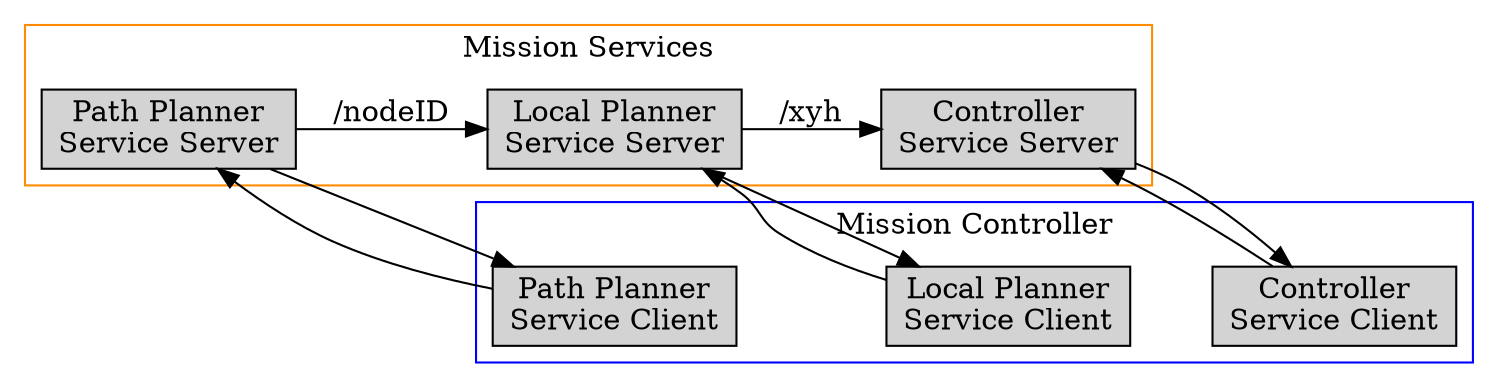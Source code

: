 digraph StateHandlers {
    // Define the nodes (leafs and control nodes)
    rankdir=LR
    // Circular leaf nodes
    node [shape=box, style=filled, fillcolor=lightgray]; // Set the default shape to circle and specify style and fill color for leaf nodes

    // Leaf nodes
    PP_Server [label="Path Planner\nService Server"];
    LP_Server [label="Local Planner\nService Server"];
    Controller [label="Controller\nService Server"]; // You can specify the actual action here

        // Leaf nodes
    PP_Client [label="Path Planner\nService Client"];
    LP_Client [label="Local Planner\nService Client"];
    Controller_Client [label="Controller\nService Client"]; // You can specify the actual action here

    
    subgraph cluster_1 {
        node [style=filled];
        PP_Client LP_Client Controller_Client;
        label = "Mission Controller";
        color=blue;
        PP_Client -> LP_Client -> Controller_Client [rank=same, dir=none, style=invis];
    }
    
    
    
    subgraph cluster_2 {
        node [style=filled];
        PP_Server LP_Server Controller;
        label = "Mission Services";
        color=darkorange;
            // Define the edges between nodes
        PP_Server -> LP_Server [label="/nodeID"];
        LP_Server -> Controller [label="/xyh"];
    }



    PP_Client -> PP_Server ;PP_Server -> PP_Client; 
    LP_Client -> LP_Server; LP_Server -> LP_Client;
    Controller_Client -> Controller; Controller-> Controller_Client;

}